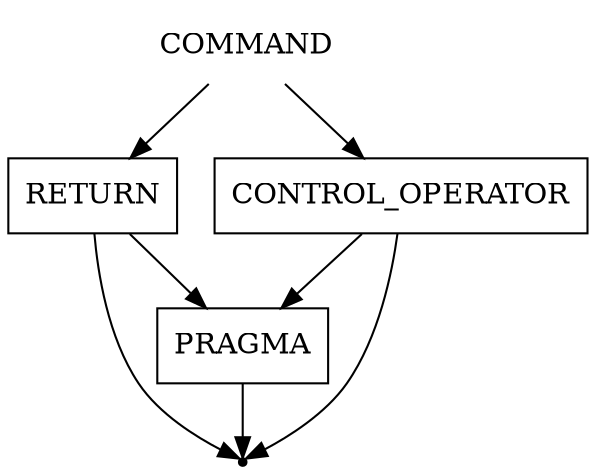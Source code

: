 digraph COMMAND {
    start [label=COMMAND shape=plaintext]
    return [label=RETURN shape=box]
    control_operator [label=CONTROL_OPERATOR shape=box]
    pragma [label=PRAGMA shape=box]
    end [label="" shape=point]
    start -> return
    start -> control_operator
    return -> pragma
    control_operator -> pragma
    control_operator -> end
    return -> end
    pragma -> end
}
